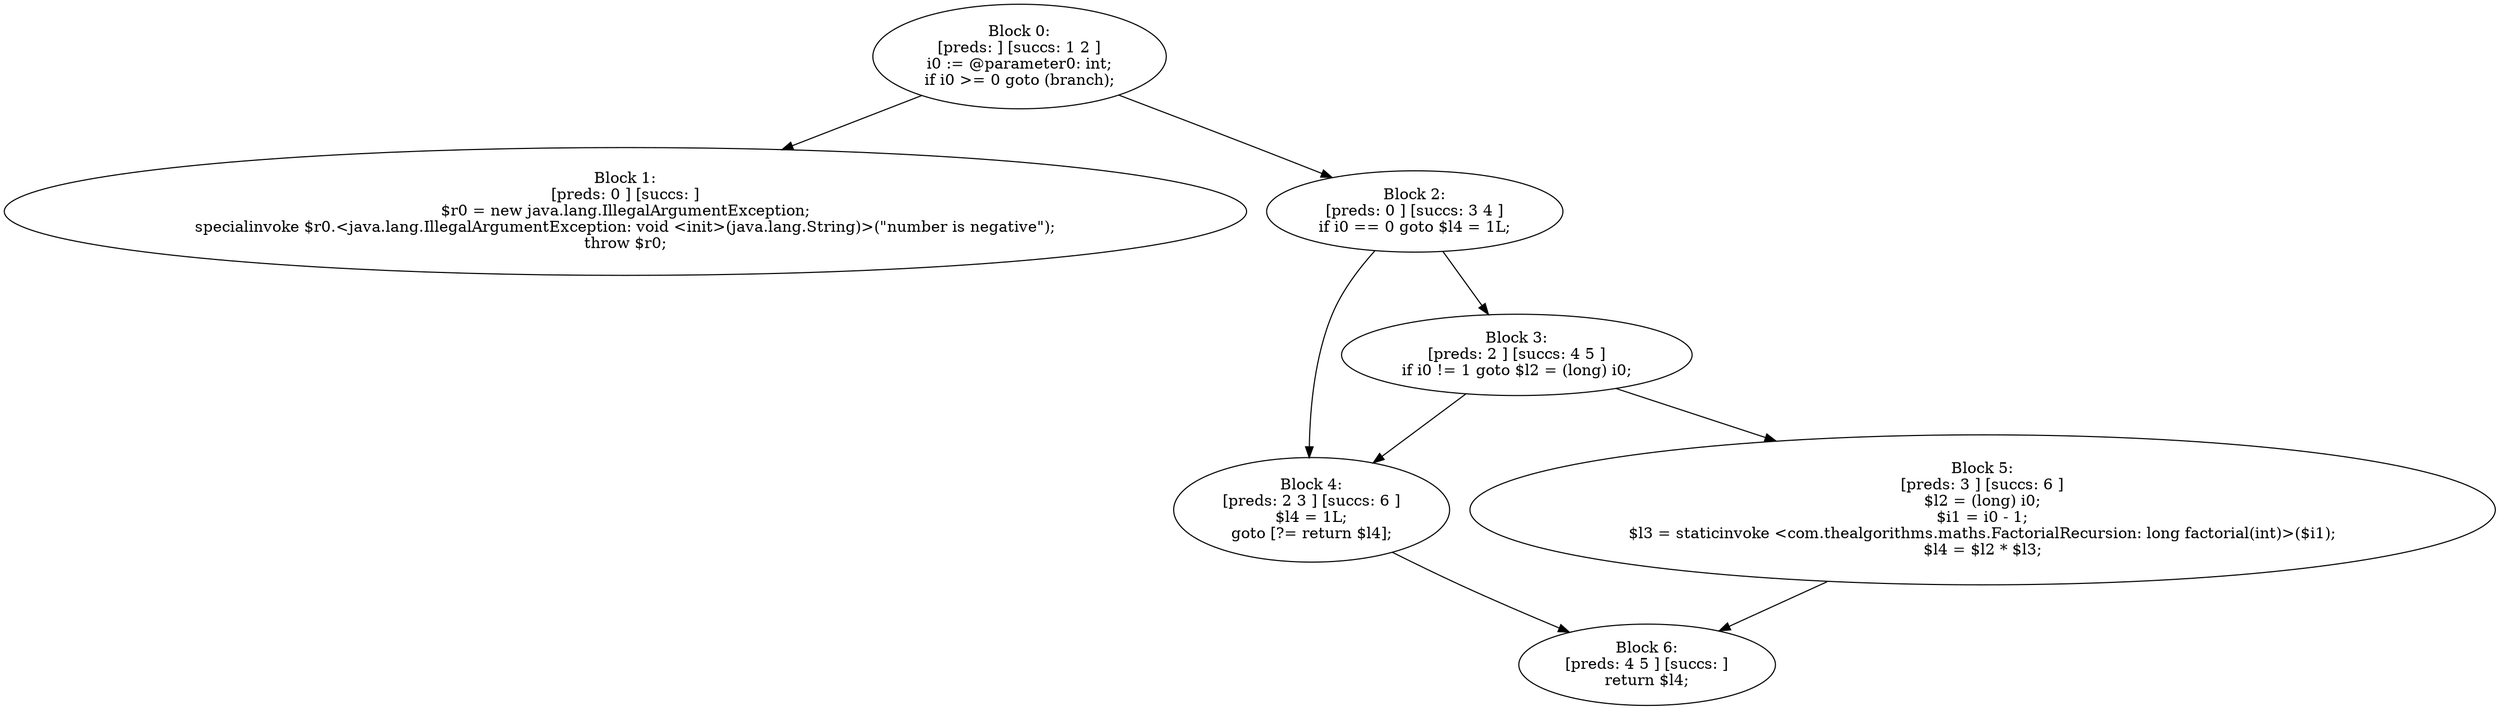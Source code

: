 digraph "unitGraph" {
    "Block 0:
[preds: ] [succs: 1 2 ]
i0 := @parameter0: int;
if i0 >= 0 goto (branch);
"
    "Block 1:
[preds: 0 ] [succs: ]
$r0 = new java.lang.IllegalArgumentException;
specialinvoke $r0.<java.lang.IllegalArgumentException: void <init>(java.lang.String)>(\"number is negative\");
throw $r0;
"
    "Block 2:
[preds: 0 ] [succs: 3 4 ]
if i0 == 0 goto $l4 = 1L;
"
    "Block 3:
[preds: 2 ] [succs: 4 5 ]
if i0 != 1 goto $l2 = (long) i0;
"
    "Block 4:
[preds: 2 3 ] [succs: 6 ]
$l4 = 1L;
goto [?= return $l4];
"
    "Block 5:
[preds: 3 ] [succs: 6 ]
$l2 = (long) i0;
$i1 = i0 - 1;
$l3 = staticinvoke <com.thealgorithms.maths.FactorialRecursion: long factorial(int)>($i1);
$l4 = $l2 * $l3;
"
    "Block 6:
[preds: 4 5 ] [succs: ]
return $l4;
"
    "Block 0:
[preds: ] [succs: 1 2 ]
i0 := @parameter0: int;
if i0 >= 0 goto (branch);
"->"Block 1:
[preds: 0 ] [succs: ]
$r0 = new java.lang.IllegalArgumentException;
specialinvoke $r0.<java.lang.IllegalArgumentException: void <init>(java.lang.String)>(\"number is negative\");
throw $r0;
";
    "Block 0:
[preds: ] [succs: 1 2 ]
i0 := @parameter0: int;
if i0 >= 0 goto (branch);
"->"Block 2:
[preds: 0 ] [succs: 3 4 ]
if i0 == 0 goto $l4 = 1L;
";
    "Block 2:
[preds: 0 ] [succs: 3 4 ]
if i0 == 0 goto $l4 = 1L;
"->"Block 3:
[preds: 2 ] [succs: 4 5 ]
if i0 != 1 goto $l2 = (long) i0;
";
    "Block 2:
[preds: 0 ] [succs: 3 4 ]
if i0 == 0 goto $l4 = 1L;
"->"Block 4:
[preds: 2 3 ] [succs: 6 ]
$l4 = 1L;
goto [?= return $l4];
";
    "Block 3:
[preds: 2 ] [succs: 4 5 ]
if i0 != 1 goto $l2 = (long) i0;
"->"Block 4:
[preds: 2 3 ] [succs: 6 ]
$l4 = 1L;
goto [?= return $l4];
";
    "Block 3:
[preds: 2 ] [succs: 4 5 ]
if i0 != 1 goto $l2 = (long) i0;
"->"Block 5:
[preds: 3 ] [succs: 6 ]
$l2 = (long) i0;
$i1 = i0 - 1;
$l3 = staticinvoke <com.thealgorithms.maths.FactorialRecursion: long factorial(int)>($i1);
$l4 = $l2 * $l3;
";
    "Block 4:
[preds: 2 3 ] [succs: 6 ]
$l4 = 1L;
goto [?= return $l4];
"->"Block 6:
[preds: 4 5 ] [succs: ]
return $l4;
";
    "Block 5:
[preds: 3 ] [succs: 6 ]
$l2 = (long) i0;
$i1 = i0 - 1;
$l3 = staticinvoke <com.thealgorithms.maths.FactorialRecursion: long factorial(int)>($i1);
$l4 = $l2 * $l3;
"->"Block 6:
[preds: 4 5 ] [succs: ]
return $l4;
";
}
